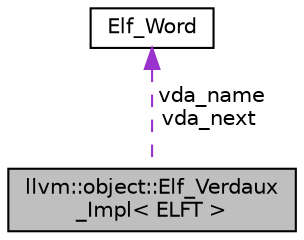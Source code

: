 digraph "llvm::object::Elf_Verdaux_Impl&lt; ELFT &gt;"
{
 // LATEX_PDF_SIZE
  bgcolor="transparent";
  edge [fontname="Helvetica",fontsize="10",labelfontname="Helvetica",labelfontsize="10"];
  node [fontname="Helvetica",fontsize="10",shape="box"];
  Node1 [label="llvm::object::Elf_Verdaux\l_Impl\< ELFT \>",height=0.2,width=0.4,color="black", fillcolor="grey75", style="filled", fontcolor="black",tooltip="Elf_Verdaux: This is the structure of auxiliary data in the SHT_GNU_verdef section (...."];
  Node2 -> Node1 [dir="back",color="darkorchid3",fontsize="10",style="dashed",label=" vda_name\nvda_next" ,fontname="Helvetica"];
  Node2 [label="Elf_Word",height=0.2,width=0.4,color="black",tooltip=" "];
}
